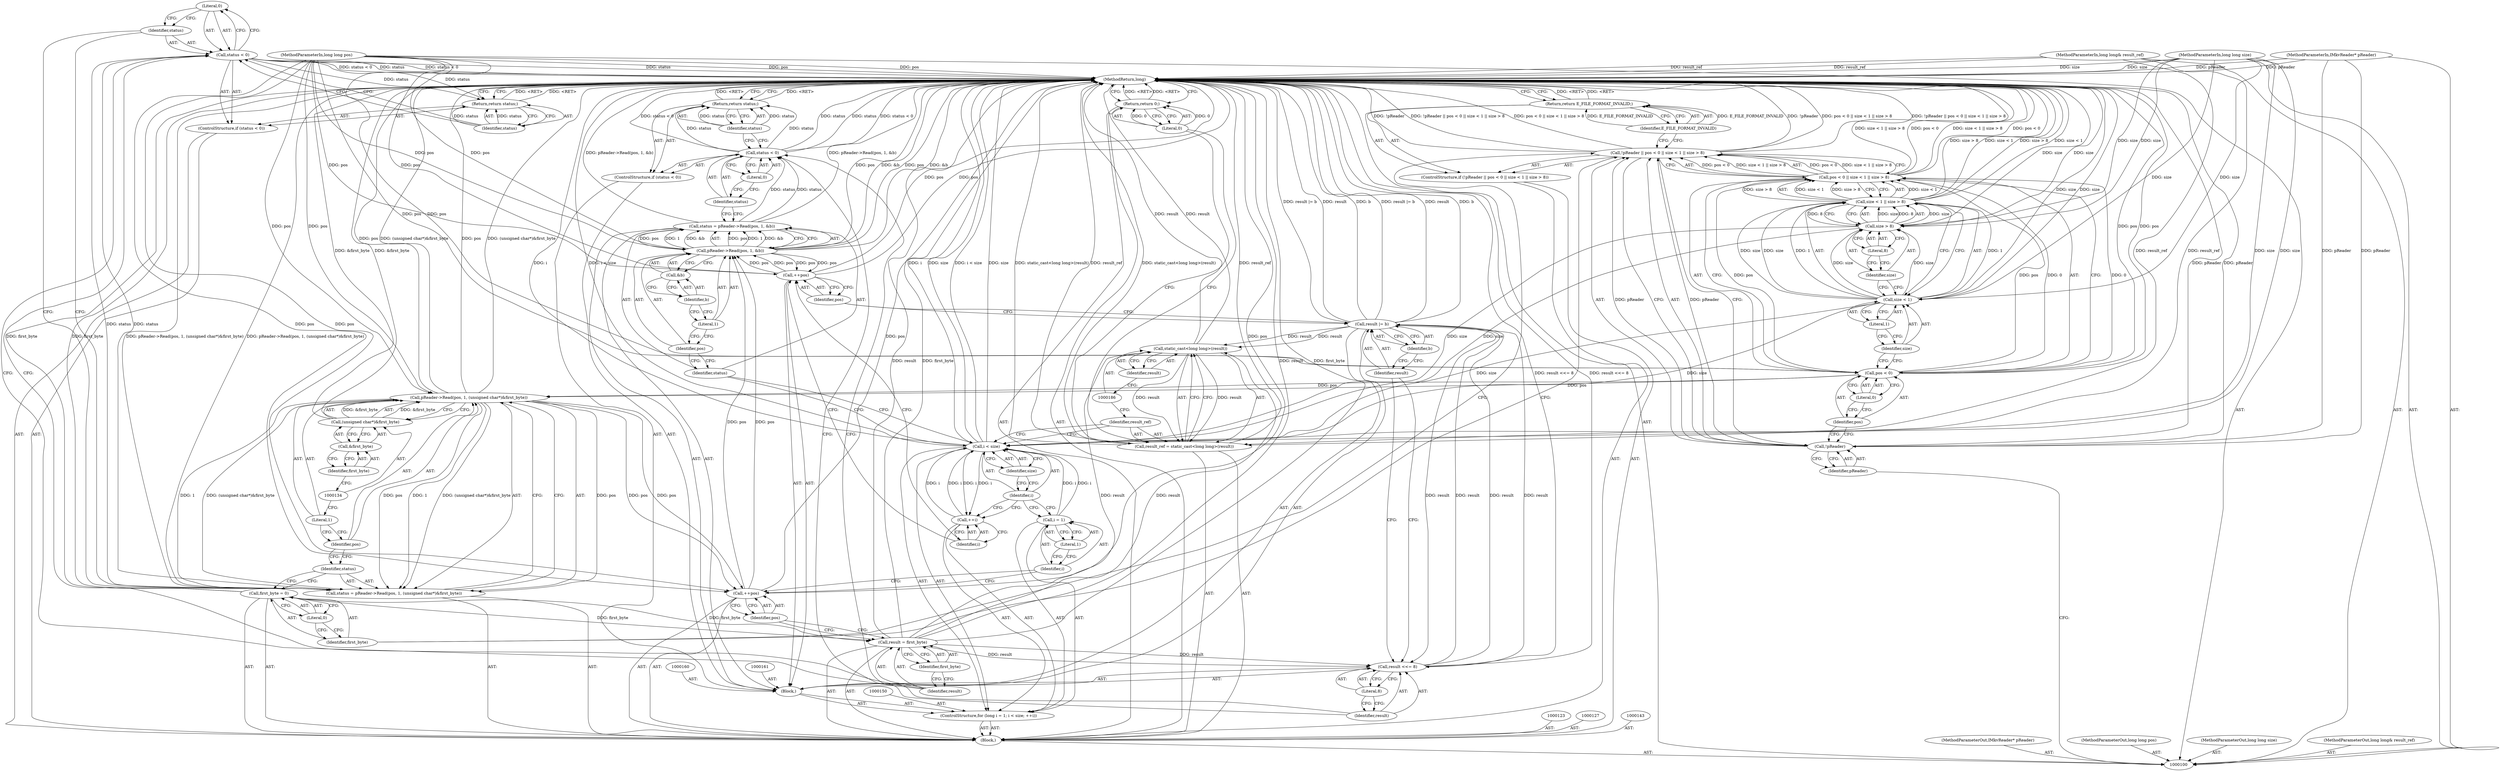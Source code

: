 digraph "0_Android_cc274e2abe8b2a6698a5c47d8aa4bb45f1f9538d_64" {
"1000140" [label="(Literal,0)"];
"1000137" [label="(ControlStructure,if (status < 0))"];
"1000138" [label="(Call,status < 0)"];
"1000139" [label="(Identifier,status)"];
"1000142" [label="(Identifier,status)"];
"1000141" [label="(Return,return status;)"];
"1000144" [label="(Call,result = first_byte)"];
"1000145" [label="(Identifier,result)"];
"1000146" [label="(Identifier,first_byte)"];
"1000147" [label="(Call,++pos)"];
"1000148" [label="(Identifier,pos)"];
"1000151" [label="(Call,i = 1)"];
"1000152" [label="(Identifier,i)"];
"1000153" [label="(Literal,1)"];
"1000154" [label="(Call,i < size)"];
"1000155" [label="(Identifier,i)"];
"1000156" [label="(Identifier,size)"];
"1000149" [label="(ControlStructure,for (long i = 1; i < size; ++i))"];
"1000157" [label="(Call,++i)"];
"1000158" [label="(Identifier,i)"];
"1000159" [label="(Block,)"];
"1000162" [label="(Call,status = pReader->Read(pos, 1, &b))"];
"1000163" [label="(Identifier,status)"];
"1000164" [label="(Call,pReader->Read(pos, 1, &b))"];
"1000165" [label="(Identifier,pos)"];
"1000166" [label="(Literal,1)"];
"1000167" [label="(Call,&b)"];
"1000168" [label="(Identifier,b)"];
"1000190" [label="(MethodReturn,long)"];
"1000101" [label="(MethodParameterIn,IMkvReader* pReader)"];
"1000256" [label="(MethodParameterOut,IMkvReader* pReader)"];
"1000102" [label="(MethodParameterIn,long long pos)"];
"1000257" [label="(MethodParameterOut,long long pos)"];
"1000103" [label="(MethodParameterIn,long long size)"];
"1000258" [label="(MethodParameterOut,long long size)"];
"1000169" [label="(ControlStructure,if (status < 0))"];
"1000172" [label="(Literal,0)"];
"1000170" [label="(Call,status < 0)"];
"1000171" [label="(Identifier,status)"];
"1000173" [label="(Return,return status;)"];
"1000174" [label="(Identifier,status)"];
"1000177" [label="(Literal,8)"];
"1000175" [label="(Call,result <<= 8)"];
"1000176" [label="(Identifier,result)"];
"1000180" [label="(Identifier,b)"];
"1000178" [label="(Call,result |= b)"];
"1000179" [label="(Identifier,result)"];
"1000181" [label="(Call,++pos)"];
"1000182" [label="(Identifier,pos)"];
"1000104" [label="(MethodParameterIn,long long& result_ref)"];
"1000259" [label="(MethodParameterOut,long long& result_ref)"];
"1000105" [label="(Block,)"];
"1000185" [label="(Call,static_cast<long long>(result))"];
"1000183" [label="(Call,result_ref = static_cast<long long>(result))"];
"1000184" [label="(Identifier,result_ref)"];
"1000187" [label="(Identifier,result)"];
"1000188" [label="(Return,return 0;)"];
"1000189" [label="(Literal,0)"];
"1000110" [label="(Call,pos < 0 || size < 1 || size > 8)"];
"1000111" [label="(Call,pos < 0)"];
"1000112" [label="(Identifier,pos)"];
"1000106" [label="(ControlStructure,if (!pReader || pos < 0 || size < 1 || size > 8))"];
"1000113" [label="(Literal,0)"];
"1000114" [label="(Call,size < 1 || size > 8)"];
"1000115" [label="(Call,size < 1)"];
"1000116" [label="(Identifier,size)"];
"1000117" [label="(Literal,1)"];
"1000118" [label="(Call,size > 8)"];
"1000119" [label="(Identifier,size)"];
"1000120" [label="(Literal,8)"];
"1000107" [label="(Call,!pReader || pos < 0 || size < 1 || size > 8)"];
"1000108" [label="(Call,!pReader)"];
"1000109" [label="(Identifier,pReader)"];
"1000122" [label="(Identifier,E_FILE_FORMAT_INVALID)"];
"1000121" [label="(Return,return E_FILE_FORMAT_INVALID;)"];
"1000124" [label="(Call,first_byte = 0)"];
"1000125" [label="(Identifier,first_byte)"];
"1000126" [label="(Literal,0)"];
"1000128" [label="(Call,status = pReader->Read(pos, 1, (unsigned char*)&first_byte))"];
"1000129" [label="(Identifier,status)"];
"1000130" [label="(Call,pReader->Read(pos, 1, (unsigned char*)&first_byte))"];
"1000131" [label="(Identifier,pos)"];
"1000132" [label="(Literal,1)"];
"1000133" [label="(Call,(unsigned char*)&first_byte)"];
"1000135" [label="(Call,&first_byte)"];
"1000136" [label="(Identifier,first_byte)"];
"1000140" -> "1000138"  [label="AST: "];
"1000140" -> "1000139"  [label="CFG: "];
"1000138" -> "1000140"  [label="CFG: "];
"1000137" -> "1000105"  [label="AST: "];
"1000138" -> "1000137"  [label="AST: "];
"1000141" -> "1000137"  [label="AST: "];
"1000138" -> "1000137"  [label="AST: "];
"1000138" -> "1000140"  [label="CFG: "];
"1000139" -> "1000138"  [label="AST: "];
"1000140" -> "1000138"  [label="AST: "];
"1000142" -> "1000138"  [label="CFG: "];
"1000145" -> "1000138"  [label="CFG: "];
"1000138" -> "1000190"  [label="DDG: status"];
"1000138" -> "1000190"  [label="DDG: status < 0"];
"1000128" -> "1000138"  [label="DDG: status"];
"1000138" -> "1000141"  [label="DDG: status"];
"1000139" -> "1000138"  [label="AST: "];
"1000139" -> "1000128"  [label="CFG: "];
"1000140" -> "1000139"  [label="CFG: "];
"1000142" -> "1000141"  [label="AST: "];
"1000142" -> "1000138"  [label="CFG: "];
"1000141" -> "1000142"  [label="CFG: "];
"1000142" -> "1000141"  [label="DDG: status"];
"1000141" -> "1000137"  [label="AST: "];
"1000141" -> "1000142"  [label="CFG: "];
"1000142" -> "1000141"  [label="AST: "];
"1000190" -> "1000141"  [label="CFG: "];
"1000141" -> "1000190"  [label="DDG: <RET>"];
"1000142" -> "1000141"  [label="DDG: status"];
"1000138" -> "1000141"  [label="DDG: status"];
"1000144" -> "1000105"  [label="AST: "];
"1000144" -> "1000146"  [label="CFG: "];
"1000145" -> "1000144"  [label="AST: "];
"1000146" -> "1000144"  [label="AST: "];
"1000148" -> "1000144"  [label="CFG: "];
"1000144" -> "1000190"  [label="DDG: result"];
"1000144" -> "1000190"  [label="DDG: first_byte"];
"1000124" -> "1000144"  [label="DDG: first_byte"];
"1000144" -> "1000175"  [label="DDG: result"];
"1000144" -> "1000185"  [label="DDG: result"];
"1000145" -> "1000144"  [label="AST: "];
"1000145" -> "1000138"  [label="CFG: "];
"1000146" -> "1000145"  [label="CFG: "];
"1000146" -> "1000144"  [label="AST: "];
"1000146" -> "1000145"  [label="CFG: "];
"1000144" -> "1000146"  [label="CFG: "];
"1000147" -> "1000105"  [label="AST: "];
"1000147" -> "1000148"  [label="CFG: "];
"1000148" -> "1000147"  [label="AST: "];
"1000152" -> "1000147"  [label="CFG: "];
"1000147" -> "1000190"  [label="DDG: pos"];
"1000130" -> "1000147"  [label="DDG: pos"];
"1000102" -> "1000147"  [label="DDG: pos"];
"1000147" -> "1000164"  [label="DDG: pos"];
"1000148" -> "1000147"  [label="AST: "];
"1000148" -> "1000144"  [label="CFG: "];
"1000147" -> "1000148"  [label="CFG: "];
"1000151" -> "1000149"  [label="AST: "];
"1000151" -> "1000153"  [label="CFG: "];
"1000152" -> "1000151"  [label="AST: "];
"1000153" -> "1000151"  [label="AST: "];
"1000155" -> "1000151"  [label="CFG: "];
"1000151" -> "1000154"  [label="DDG: i"];
"1000152" -> "1000151"  [label="AST: "];
"1000152" -> "1000147"  [label="CFG: "];
"1000153" -> "1000152"  [label="CFG: "];
"1000153" -> "1000151"  [label="AST: "];
"1000153" -> "1000152"  [label="CFG: "];
"1000151" -> "1000153"  [label="CFG: "];
"1000154" -> "1000149"  [label="AST: "];
"1000154" -> "1000156"  [label="CFG: "];
"1000155" -> "1000154"  [label="AST: "];
"1000156" -> "1000154"  [label="AST: "];
"1000163" -> "1000154"  [label="CFG: "];
"1000184" -> "1000154"  [label="CFG: "];
"1000154" -> "1000190"  [label="DDG: i < size"];
"1000154" -> "1000190"  [label="DDG: i"];
"1000154" -> "1000190"  [label="DDG: size"];
"1000151" -> "1000154"  [label="DDG: i"];
"1000157" -> "1000154"  [label="DDG: i"];
"1000118" -> "1000154"  [label="DDG: size"];
"1000115" -> "1000154"  [label="DDG: size"];
"1000103" -> "1000154"  [label="DDG: size"];
"1000154" -> "1000157"  [label="DDG: i"];
"1000155" -> "1000154"  [label="AST: "];
"1000155" -> "1000151"  [label="CFG: "];
"1000155" -> "1000157"  [label="CFG: "];
"1000156" -> "1000155"  [label="CFG: "];
"1000156" -> "1000154"  [label="AST: "];
"1000156" -> "1000155"  [label="CFG: "];
"1000154" -> "1000156"  [label="CFG: "];
"1000149" -> "1000105"  [label="AST: "];
"1000150" -> "1000149"  [label="AST: "];
"1000151" -> "1000149"  [label="AST: "];
"1000154" -> "1000149"  [label="AST: "];
"1000157" -> "1000149"  [label="AST: "];
"1000159" -> "1000149"  [label="AST: "];
"1000157" -> "1000149"  [label="AST: "];
"1000157" -> "1000158"  [label="CFG: "];
"1000158" -> "1000157"  [label="AST: "];
"1000155" -> "1000157"  [label="CFG: "];
"1000157" -> "1000154"  [label="DDG: i"];
"1000154" -> "1000157"  [label="DDG: i"];
"1000158" -> "1000157"  [label="AST: "];
"1000158" -> "1000181"  [label="CFG: "];
"1000157" -> "1000158"  [label="CFG: "];
"1000159" -> "1000149"  [label="AST: "];
"1000160" -> "1000159"  [label="AST: "];
"1000161" -> "1000159"  [label="AST: "];
"1000162" -> "1000159"  [label="AST: "];
"1000169" -> "1000159"  [label="AST: "];
"1000175" -> "1000159"  [label="AST: "];
"1000178" -> "1000159"  [label="AST: "];
"1000181" -> "1000159"  [label="AST: "];
"1000162" -> "1000159"  [label="AST: "];
"1000162" -> "1000164"  [label="CFG: "];
"1000163" -> "1000162"  [label="AST: "];
"1000164" -> "1000162"  [label="AST: "];
"1000171" -> "1000162"  [label="CFG: "];
"1000162" -> "1000190"  [label="DDG: pReader->Read(pos, 1, &b)"];
"1000164" -> "1000162"  [label="DDG: pos"];
"1000164" -> "1000162"  [label="DDG: 1"];
"1000164" -> "1000162"  [label="DDG: &b"];
"1000162" -> "1000170"  [label="DDG: status"];
"1000163" -> "1000162"  [label="AST: "];
"1000163" -> "1000154"  [label="CFG: "];
"1000165" -> "1000163"  [label="CFG: "];
"1000164" -> "1000162"  [label="AST: "];
"1000164" -> "1000167"  [label="CFG: "];
"1000165" -> "1000164"  [label="AST: "];
"1000166" -> "1000164"  [label="AST: "];
"1000167" -> "1000164"  [label="AST: "];
"1000162" -> "1000164"  [label="CFG: "];
"1000164" -> "1000190"  [label="DDG: &b"];
"1000164" -> "1000190"  [label="DDG: pos"];
"1000164" -> "1000162"  [label="DDG: pos"];
"1000164" -> "1000162"  [label="DDG: 1"];
"1000164" -> "1000162"  [label="DDG: &b"];
"1000181" -> "1000164"  [label="DDG: pos"];
"1000147" -> "1000164"  [label="DDG: pos"];
"1000102" -> "1000164"  [label="DDG: pos"];
"1000164" -> "1000181"  [label="DDG: pos"];
"1000165" -> "1000164"  [label="AST: "];
"1000165" -> "1000163"  [label="CFG: "];
"1000166" -> "1000165"  [label="CFG: "];
"1000166" -> "1000164"  [label="AST: "];
"1000166" -> "1000165"  [label="CFG: "];
"1000168" -> "1000166"  [label="CFG: "];
"1000167" -> "1000164"  [label="AST: "];
"1000167" -> "1000168"  [label="CFG: "];
"1000168" -> "1000167"  [label="AST: "];
"1000164" -> "1000167"  [label="CFG: "];
"1000168" -> "1000167"  [label="AST: "];
"1000168" -> "1000166"  [label="CFG: "];
"1000167" -> "1000168"  [label="CFG: "];
"1000190" -> "1000100"  [label="AST: "];
"1000190" -> "1000121"  [label="CFG: "];
"1000190" -> "1000141"  [label="CFG: "];
"1000190" -> "1000173"  [label="CFG: "];
"1000190" -> "1000188"  [label="CFG: "];
"1000188" -> "1000190"  [label="DDG: <RET>"];
"1000173" -> "1000190"  [label="DDG: <RET>"];
"1000121" -> "1000190"  [label="DDG: <RET>"];
"1000141" -> "1000190"  [label="DDG: <RET>"];
"1000185" -> "1000190"  [label="DDG: result"];
"1000124" -> "1000190"  [label="DDG: first_byte"];
"1000107" -> "1000190"  [label="DDG: !pReader"];
"1000107" -> "1000190"  [label="DDG: !pReader || pos < 0 || size < 1 || size > 8"];
"1000107" -> "1000190"  [label="DDG: pos < 0 || size < 1 || size > 8"];
"1000183" -> "1000190"  [label="DDG: static_cast<long long>(result)"];
"1000183" -> "1000190"  [label="DDG: result_ref"];
"1000110" -> "1000190"  [label="DDG: size < 1 || size > 8"];
"1000110" -> "1000190"  [label="DDG: pos < 0"];
"1000138" -> "1000190"  [label="DDG: status"];
"1000138" -> "1000190"  [label="DDG: status < 0"];
"1000147" -> "1000190"  [label="DDG: pos"];
"1000114" -> "1000190"  [label="DDG: size > 8"];
"1000114" -> "1000190"  [label="DDG: size < 1"];
"1000154" -> "1000190"  [label="DDG: i < size"];
"1000154" -> "1000190"  [label="DDG: i"];
"1000154" -> "1000190"  [label="DDG: size"];
"1000170" -> "1000190"  [label="DDG: status < 0"];
"1000170" -> "1000190"  [label="DDG: status"];
"1000118" -> "1000190"  [label="DDG: size"];
"1000181" -> "1000190"  [label="DDG: pos"];
"1000178" -> "1000190"  [label="DDG: result |= b"];
"1000178" -> "1000190"  [label="DDG: result"];
"1000178" -> "1000190"  [label="DDG: b"];
"1000128" -> "1000190"  [label="DDG: pReader->Read(pos, 1, (unsigned char*)&first_byte)"];
"1000162" -> "1000190"  [label="DDG: pReader->Read(pos, 1, &b)"];
"1000104" -> "1000190"  [label="DDG: result_ref"];
"1000103" -> "1000190"  [label="DDG: size"];
"1000164" -> "1000190"  [label="DDG: &b"];
"1000164" -> "1000190"  [label="DDG: pos"];
"1000130" -> "1000190"  [label="DDG: (unsigned char*)&first_byte"];
"1000130" -> "1000190"  [label="DDG: pos"];
"1000102" -> "1000190"  [label="DDG: pos"];
"1000111" -> "1000190"  [label="DDG: pos"];
"1000133" -> "1000190"  [label="DDG: &first_byte"];
"1000101" -> "1000190"  [label="DDG: pReader"];
"1000144" -> "1000190"  [label="DDG: result"];
"1000144" -> "1000190"  [label="DDG: first_byte"];
"1000115" -> "1000190"  [label="DDG: size"];
"1000175" -> "1000190"  [label="DDG: result <<= 8"];
"1000108" -> "1000190"  [label="DDG: pReader"];
"1000101" -> "1000100"  [label="AST: "];
"1000101" -> "1000190"  [label="DDG: pReader"];
"1000101" -> "1000108"  [label="DDG: pReader"];
"1000256" -> "1000100"  [label="AST: "];
"1000102" -> "1000100"  [label="AST: "];
"1000102" -> "1000190"  [label="DDG: pos"];
"1000102" -> "1000111"  [label="DDG: pos"];
"1000102" -> "1000130"  [label="DDG: pos"];
"1000102" -> "1000147"  [label="DDG: pos"];
"1000102" -> "1000164"  [label="DDG: pos"];
"1000102" -> "1000181"  [label="DDG: pos"];
"1000257" -> "1000100"  [label="AST: "];
"1000103" -> "1000100"  [label="AST: "];
"1000103" -> "1000190"  [label="DDG: size"];
"1000103" -> "1000115"  [label="DDG: size"];
"1000103" -> "1000118"  [label="DDG: size"];
"1000103" -> "1000154"  [label="DDG: size"];
"1000258" -> "1000100"  [label="AST: "];
"1000169" -> "1000159"  [label="AST: "];
"1000170" -> "1000169"  [label="AST: "];
"1000173" -> "1000169"  [label="AST: "];
"1000172" -> "1000170"  [label="AST: "];
"1000172" -> "1000171"  [label="CFG: "];
"1000170" -> "1000172"  [label="CFG: "];
"1000170" -> "1000169"  [label="AST: "];
"1000170" -> "1000172"  [label="CFG: "];
"1000171" -> "1000170"  [label="AST: "];
"1000172" -> "1000170"  [label="AST: "];
"1000174" -> "1000170"  [label="CFG: "];
"1000176" -> "1000170"  [label="CFG: "];
"1000170" -> "1000190"  [label="DDG: status < 0"];
"1000170" -> "1000190"  [label="DDG: status"];
"1000162" -> "1000170"  [label="DDG: status"];
"1000170" -> "1000173"  [label="DDG: status"];
"1000171" -> "1000170"  [label="AST: "];
"1000171" -> "1000162"  [label="CFG: "];
"1000172" -> "1000171"  [label="CFG: "];
"1000173" -> "1000169"  [label="AST: "];
"1000173" -> "1000174"  [label="CFG: "];
"1000174" -> "1000173"  [label="AST: "];
"1000190" -> "1000173"  [label="CFG: "];
"1000173" -> "1000190"  [label="DDG: <RET>"];
"1000174" -> "1000173"  [label="DDG: status"];
"1000170" -> "1000173"  [label="DDG: status"];
"1000174" -> "1000173"  [label="AST: "];
"1000174" -> "1000170"  [label="CFG: "];
"1000173" -> "1000174"  [label="CFG: "];
"1000174" -> "1000173"  [label="DDG: status"];
"1000177" -> "1000175"  [label="AST: "];
"1000177" -> "1000176"  [label="CFG: "];
"1000175" -> "1000177"  [label="CFG: "];
"1000175" -> "1000159"  [label="AST: "];
"1000175" -> "1000177"  [label="CFG: "];
"1000176" -> "1000175"  [label="AST: "];
"1000177" -> "1000175"  [label="AST: "];
"1000179" -> "1000175"  [label="CFG: "];
"1000175" -> "1000190"  [label="DDG: result <<= 8"];
"1000178" -> "1000175"  [label="DDG: result"];
"1000144" -> "1000175"  [label="DDG: result"];
"1000175" -> "1000178"  [label="DDG: result"];
"1000176" -> "1000175"  [label="AST: "];
"1000176" -> "1000170"  [label="CFG: "];
"1000177" -> "1000176"  [label="CFG: "];
"1000180" -> "1000178"  [label="AST: "];
"1000180" -> "1000179"  [label="CFG: "];
"1000178" -> "1000180"  [label="CFG: "];
"1000178" -> "1000159"  [label="AST: "];
"1000178" -> "1000180"  [label="CFG: "];
"1000179" -> "1000178"  [label="AST: "];
"1000180" -> "1000178"  [label="AST: "];
"1000182" -> "1000178"  [label="CFG: "];
"1000178" -> "1000190"  [label="DDG: result |= b"];
"1000178" -> "1000190"  [label="DDG: result"];
"1000178" -> "1000190"  [label="DDG: b"];
"1000178" -> "1000175"  [label="DDG: result"];
"1000175" -> "1000178"  [label="DDG: result"];
"1000178" -> "1000185"  [label="DDG: result"];
"1000179" -> "1000178"  [label="AST: "];
"1000179" -> "1000175"  [label="CFG: "];
"1000180" -> "1000179"  [label="CFG: "];
"1000181" -> "1000159"  [label="AST: "];
"1000181" -> "1000182"  [label="CFG: "];
"1000182" -> "1000181"  [label="AST: "];
"1000158" -> "1000181"  [label="CFG: "];
"1000181" -> "1000190"  [label="DDG: pos"];
"1000181" -> "1000164"  [label="DDG: pos"];
"1000164" -> "1000181"  [label="DDG: pos"];
"1000102" -> "1000181"  [label="DDG: pos"];
"1000182" -> "1000181"  [label="AST: "];
"1000182" -> "1000178"  [label="CFG: "];
"1000181" -> "1000182"  [label="CFG: "];
"1000104" -> "1000100"  [label="AST: "];
"1000104" -> "1000190"  [label="DDG: result_ref"];
"1000104" -> "1000183"  [label="DDG: result_ref"];
"1000259" -> "1000100"  [label="AST: "];
"1000105" -> "1000100"  [label="AST: "];
"1000106" -> "1000105"  [label="AST: "];
"1000123" -> "1000105"  [label="AST: "];
"1000124" -> "1000105"  [label="AST: "];
"1000127" -> "1000105"  [label="AST: "];
"1000128" -> "1000105"  [label="AST: "];
"1000137" -> "1000105"  [label="AST: "];
"1000143" -> "1000105"  [label="AST: "];
"1000144" -> "1000105"  [label="AST: "];
"1000147" -> "1000105"  [label="AST: "];
"1000149" -> "1000105"  [label="AST: "];
"1000183" -> "1000105"  [label="AST: "];
"1000188" -> "1000105"  [label="AST: "];
"1000185" -> "1000183"  [label="AST: "];
"1000185" -> "1000187"  [label="CFG: "];
"1000186" -> "1000185"  [label="AST: "];
"1000187" -> "1000185"  [label="AST: "];
"1000183" -> "1000185"  [label="CFG: "];
"1000185" -> "1000190"  [label="DDG: result"];
"1000185" -> "1000183"  [label="DDG: result"];
"1000178" -> "1000185"  [label="DDG: result"];
"1000144" -> "1000185"  [label="DDG: result"];
"1000183" -> "1000105"  [label="AST: "];
"1000183" -> "1000185"  [label="CFG: "];
"1000184" -> "1000183"  [label="AST: "];
"1000185" -> "1000183"  [label="AST: "];
"1000189" -> "1000183"  [label="CFG: "];
"1000183" -> "1000190"  [label="DDG: static_cast<long long>(result)"];
"1000183" -> "1000190"  [label="DDG: result_ref"];
"1000185" -> "1000183"  [label="DDG: result"];
"1000104" -> "1000183"  [label="DDG: result_ref"];
"1000184" -> "1000183"  [label="AST: "];
"1000184" -> "1000154"  [label="CFG: "];
"1000186" -> "1000184"  [label="CFG: "];
"1000187" -> "1000185"  [label="AST: "];
"1000187" -> "1000186"  [label="CFG: "];
"1000185" -> "1000187"  [label="CFG: "];
"1000188" -> "1000105"  [label="AST: "];
"1000188" -> "1000189"  [label="CFG: "];
"1000189" -> "1000188"  [label="AST: "];
"1000190" -> "1000188"  [label="CFG: "];
"1000188" -> "1000190"  [label="DDG: <RET>"];
"1000189" -> "1000188"  [label="DDG: 0"];
"1000189" -> "1000188"  [label="AST: "];
"1000189" -> "1000183"  [label="CFG: "];
"1000188" -> "1000189"  [label="CFG: "];
"1000189" -> "1000188"  [label="DDG: 0"];
"1000110" -> "1000107"  [label="AST: "];
"1000110" -> "1000111"  [label="CFG: "];
"1000110" -> "1000114"  [label="CFG: "];
"1000111" -> "1000110"  [label="AST: "];
"1000114" -> "1000110"  [label="AST: "];
"1000107" -> "1000110"  [label="CFG: "];
"1000110" -> "1000190"  [label="DDG: size < 1 || size > 8"];
"1000110" -> "1000190"  [label="DDG: pos < 0"];
"1000110" -> "1000107"  [label="DDG: pos < 0"];
"1000110" -> "1000107"  [label="DDG: size < 1 || size > 8"];
"1000111" -> "1000110"  [label="DDG: pos"];
"1000111" -> "1000110"  [label="DDG: 0"];
"1000114" -> "1000110"  [label="DDG: size < 1"];
"1000114" -> "1000110"  [label="DDG: size > 8"];
"1000111" -> "1000110"  [label="AST: "];
"1000111" -> "1000113"  [label="CFG: "];
"1000112" -> "1000111"  [label="AST: "];
"1000113" -> "1000111"  [label="AST: "];
"1000116" -> "1000111"  [label="CFG: "];
"1000110" -> "1000111"  [label="CFG: "];
"1000111" -> "1000190"  [label="DDG: pos"];
"1000111" -> "1000110"  [label="DDG: pos"];
"1000111" -> "1000110"  [label="DDG: 0"];
"1000102" -> "1000111"  [label="DDG: pos"];
"1000111" -> "1000130"  [label="DDG: pos"];
"1000112" -> "1000111"  [label="AST: "];
"1000112" -> "1000108"  [label="CFG: "];
"1000113" -> "1000112"  [label="CFG: "];
"1000106" -> "1000105"  [label="AST: "];
"1000107" -> "1000106"  [label="AST: "];
"1000121" -> "1000106"  [label="AST: "];
"1000113" -> "1000111"  [label="AST: "];
"1000113" -> "1000112"  [label="CFG: "];
"1000111" -> "1000113"  [label="CFG: "];
"1000114" -> "1000110"  [label="AST: "];
"1000114" -> "1000115"  [label="CFG: "];
"1000114" -> "1000118"  [label="CFG: "];
"1000115" -> "1000114"  [label="AST: "];
"1000118" -> "1000114"  [label="AST: "];
"1000110" -> "1000114"  [label="CFG: "];
"1000114" -> "1000190"  [label="DDG: size > 8"];
"1000114" -> "1000190"  [label="DDG: size < 1"];
"1000114" -> "1000110"  [label="DDG: size < 1"];
"1000114" -> "1000110"  [label="DDG: size > 8"];
"1000115" -> "1000114"  [label="DDG: size"];
"1000115" -> "1000114"  [label="DDG: 1"];
"1000118" -> "1000114"  [label="DDG: size"];
"1000118" -> "1000114"  [label="DDG: 8"];
"1000115" -> "1000114"  [label="AST: "];
"1000115" -> "1000117"  [label="CFG: "];
"1000116" -> "1000115"  [label="AST: "];
"1000117" -> "1000115"  [label="AST: "];
"1000119" -> "1000115"  [label="CFG: "];
"1000114" -> "1000115"  [label="CFG: "];
"1000115" -> "1000190"  [label="DDG: size"];
"1000115" -> "1000114"  [label="DDG: size"];
"1000115" -> "1000114"  [label="DDG: 1"];
"1000103" -> "1000115"  [label="DDG: size"];
"1000115" -> "1000118"  [label="DDG: size"];
"1000115" -> "1000154"  [label="DDG: size"];
"1000116" -> "1000115"  [label="AST: "];
"1000116" -> "1000111"  [label="CFG: "];
"1000117" -> "1000116"  [label="CFG: "];
"1000117" -> "1000115"  [label="AST: "];
"1000117" -> "1000116"  [label="CFG: "];
"1000115" -> "1000117"  [label="CFG: "];
"1000118" -> "1000114"  [label="AST: "];
"1000118" -> "1000120"  [label="CFG: "];
"1000119" -> "1000118"  [label="AST: "];
"1000120" -> "1000118"  [label="AST: "];
"1000114" -> "1000118"  [label="CFG: "];
"1000118" -> "1000190"  [label="DDG: size"];
"1000118" -> "1000114"  [label="DDG: size"];
"1000118" -> "1000114"  [label="DDG: 8"];
"1000115" -> "1000118"  [label="DDG: size"];
"1000103" -> "1000118"  [label="DDG: size"];
"1000118" -> "1000154"  [label="DDG: size"];
"1000119" -> "1000118"  [label="AST: "];
"1000119" -> "1000115"  [label="CFG: "];
"1000120" -> "1000119"  [label="CFG: "];
"1000120" -> "1000118"  [label="AST: "];
"1000120" -> "1000119"  [label="CFG: "];
"1000118" -> "1000120"  [label="CFG: "];
"1000107" -> "1000106"  [label="AST: "];
"1000107" -> "1000108"  [label="CFG: "];
"1000107" -> "1000110"  [label="CFG: "];
"1000108" -> "1000107"  [label="AST: "];
"1000110" -> "1000107"  [label="AST: "];
"1000122" -> "1000107"  [label="CFG: "];
"1000125" -> "1000107"  [label="CFG: "];
"1000107" -> "1000190"  [label="DDG: !pReader"];
"1000107" -> "1000190"  [label="DDG: !pReader || pos < 0 || size < 1 || size > 8"];
"1000107" -> "1000190"  [label="DDG: pos < 0 || size < 1 || size > 8"];
"1000108" -> "1000107"  [label="DDG: pReader"];
"1000110" -> "1000107"  [label="DDG: pos < 0"];
"1000110" -> "1000107"  [label="DDG: size < 1 || size > 8"];
"1000108" -> "1000107"  [label="AST: "];
"1000108" -> "1000109"  [label="CFG: "];
"1000109" -> "1000108"  [label="AST: "];
"1000112" -> "1000108"  [label="CFG: "];
"1000107" -> "1000108"  [label="CFG: "];
"1000108" -> "1000190"  [label="DDG: pReader"];
"1000108" -> "1000107"  [label="DDG: pReader"];
"1000101" -> "1000108"  [label="DDG: pReader"];
"1000109" -> "1000108"  [label="AST: "];
"1000109" -> "1000100"  [label="CFG: "];
"1000108" -> "1000109"  [label="CFG: "];
"1000122" -> "1000121"  [label="AST: "];
"1000122" -> "1000107"  [label="CFG: "];
"1000121" -> "1000122"  [label="CFG: "];
"1000122" -> "1000121"  [label="DDG: E_FILE_FORMAT_INVALID"];
"1000121" -> "1000106"  [label="AST: "];
"1000121" -> "1000122"  [label="CFG: "];
"1000122" -> "1000121"  [label="AST: "];
"1000190" -> "1000121"  [label="CFG: "];
"1000121" -> "1000190"  [label="DDG: <RET>"];
"1000122" -> "1000121"  [label="DDG: E_FILE_FORMAT_INVALID"];
"1000124" -> "1000105"  [label="AST: "];
"1000124" -> "1000126"  [label="CFG: "];
"1000125" -> "1000124"  [label="AST: "];
"1000126" -> "1000124"  [label="AST: "];
"1000129" -> "1000124"  [label="CFG: "];
"1000124" -> "1000190"  [label="DDG: first_byte"];
"1000124" -> "1000144"  [label="DDG: first_byte"];
"1000125" -> "1000124"  [label="AST: "];
"1000125" -> "1000107"  [label="CFG: "];
"1000126" -> "1000125"  [label="CFG: "];
"1000126" -> "1000124"  [label="AST: "];
"1000126" -> "1000125"  [label="CFG: "];
"1000124" -> "1000126"  [label="CFG: "];
"1000128" -> "1000105"  [label="AST: "];
"1000128" -> "1000130"  [label="CFG: "];
"1000129" -> "1000128"  [label="AST: "];
"1000130" -> "1000128"  [label="AST: "];
"1000139" -> "1000128"  [label="CFG: "];
"1000128" -> "1000190"  [label="DDG: pReader->Read(pos, 1, (unsigned char*)&first_byte)"];
"1000130" -> "1000128"  [label="DDG: pos"];
"1000130" -> "1000128"  [label="DDG: 1"];
"1000130" -> "1000128"  [label="DDG: (unsigned char*)&first_byte"];
"1000128" -> "1000138"  [label="DDG: status"];
"1000129" -> "1000128"  [label="AST: "];
"1000129" -> "1000124"  [label="CFG: "];
"1000131" -> "1000129"  [label="CFG: "];
"1000130" -> "1000128"  [label="AST: "];
"1000130" -> "1000133"  [label="CFG: "];
"1000131" -> "1000130"  [label="AST: "];
"1000132" -> "1000130"  [label="AST: "];
"1000133" -> "1000130"  [label="AST: "];
"1000128" -> "1000130"  [label="CFG: "];
"1000130" -> "1000190"  [label="DDG: (unsigned char*)&first_byte"];
"1000130" -> "1000190"  [label="DDG: pos"];
"1000130" -> "1000128"  [label="DDG: pos"];
"1000130" -> "1000128"  [label="DDG: 1"];
"1000130" -> "1000128"  [label="DDG: (unsigned char*)&first_byte"];
"1000111" -> "1000130"  [label="DDG: pos"];
"1000102" -> "1000130"  [label="DDG: pos"];
"1000133" -> "1000130"  [label="DDG: &first_byte"];
"1000130" -> "1000147"  [label="DDG: pos"];
"1000131" -> "1000130"  [label="AST: "];
"1000131" -> "1000129"  [label="CFG: "];
"1000132" -> "1000131"  [label="CFG: "];
"1000132" -> "1000130"  [label="AST: "];
"1000132" -> "1000131"  [label="CFG: "];
"1000134" -> "1000132"  [label="CFG: "];
"1000133" -> "1000130"  [label="AST: "];
"1000133" -> "1000135"  [label="CFG: "];
"1000134" -> "1000133"  [label="AST: "];
"1000135" -> "1000133"  [label="AST: "];
"1000130" -> "1000133"  [label="CFG: "];
"1000133" -> "1000190"  [label="DDG: &first_byte"];
"1000133" -> "1000130"  [label="DDG: &first_byte"];
"1000135" -> "1000133"  [label="AST: "];
"1000135" -> "1000136"  [label="CFG: "];
"1000136" -> "1000135"  [label="AST: "];
"1000133" -> "1000135"  [label="CFG: "];
"1000136" -> "1000135"  [label="AST: "];
"1000136" -> "1000134"  [label="CFG: "];
"1000135" -> "1000136"  [label="CFG: "];
}
